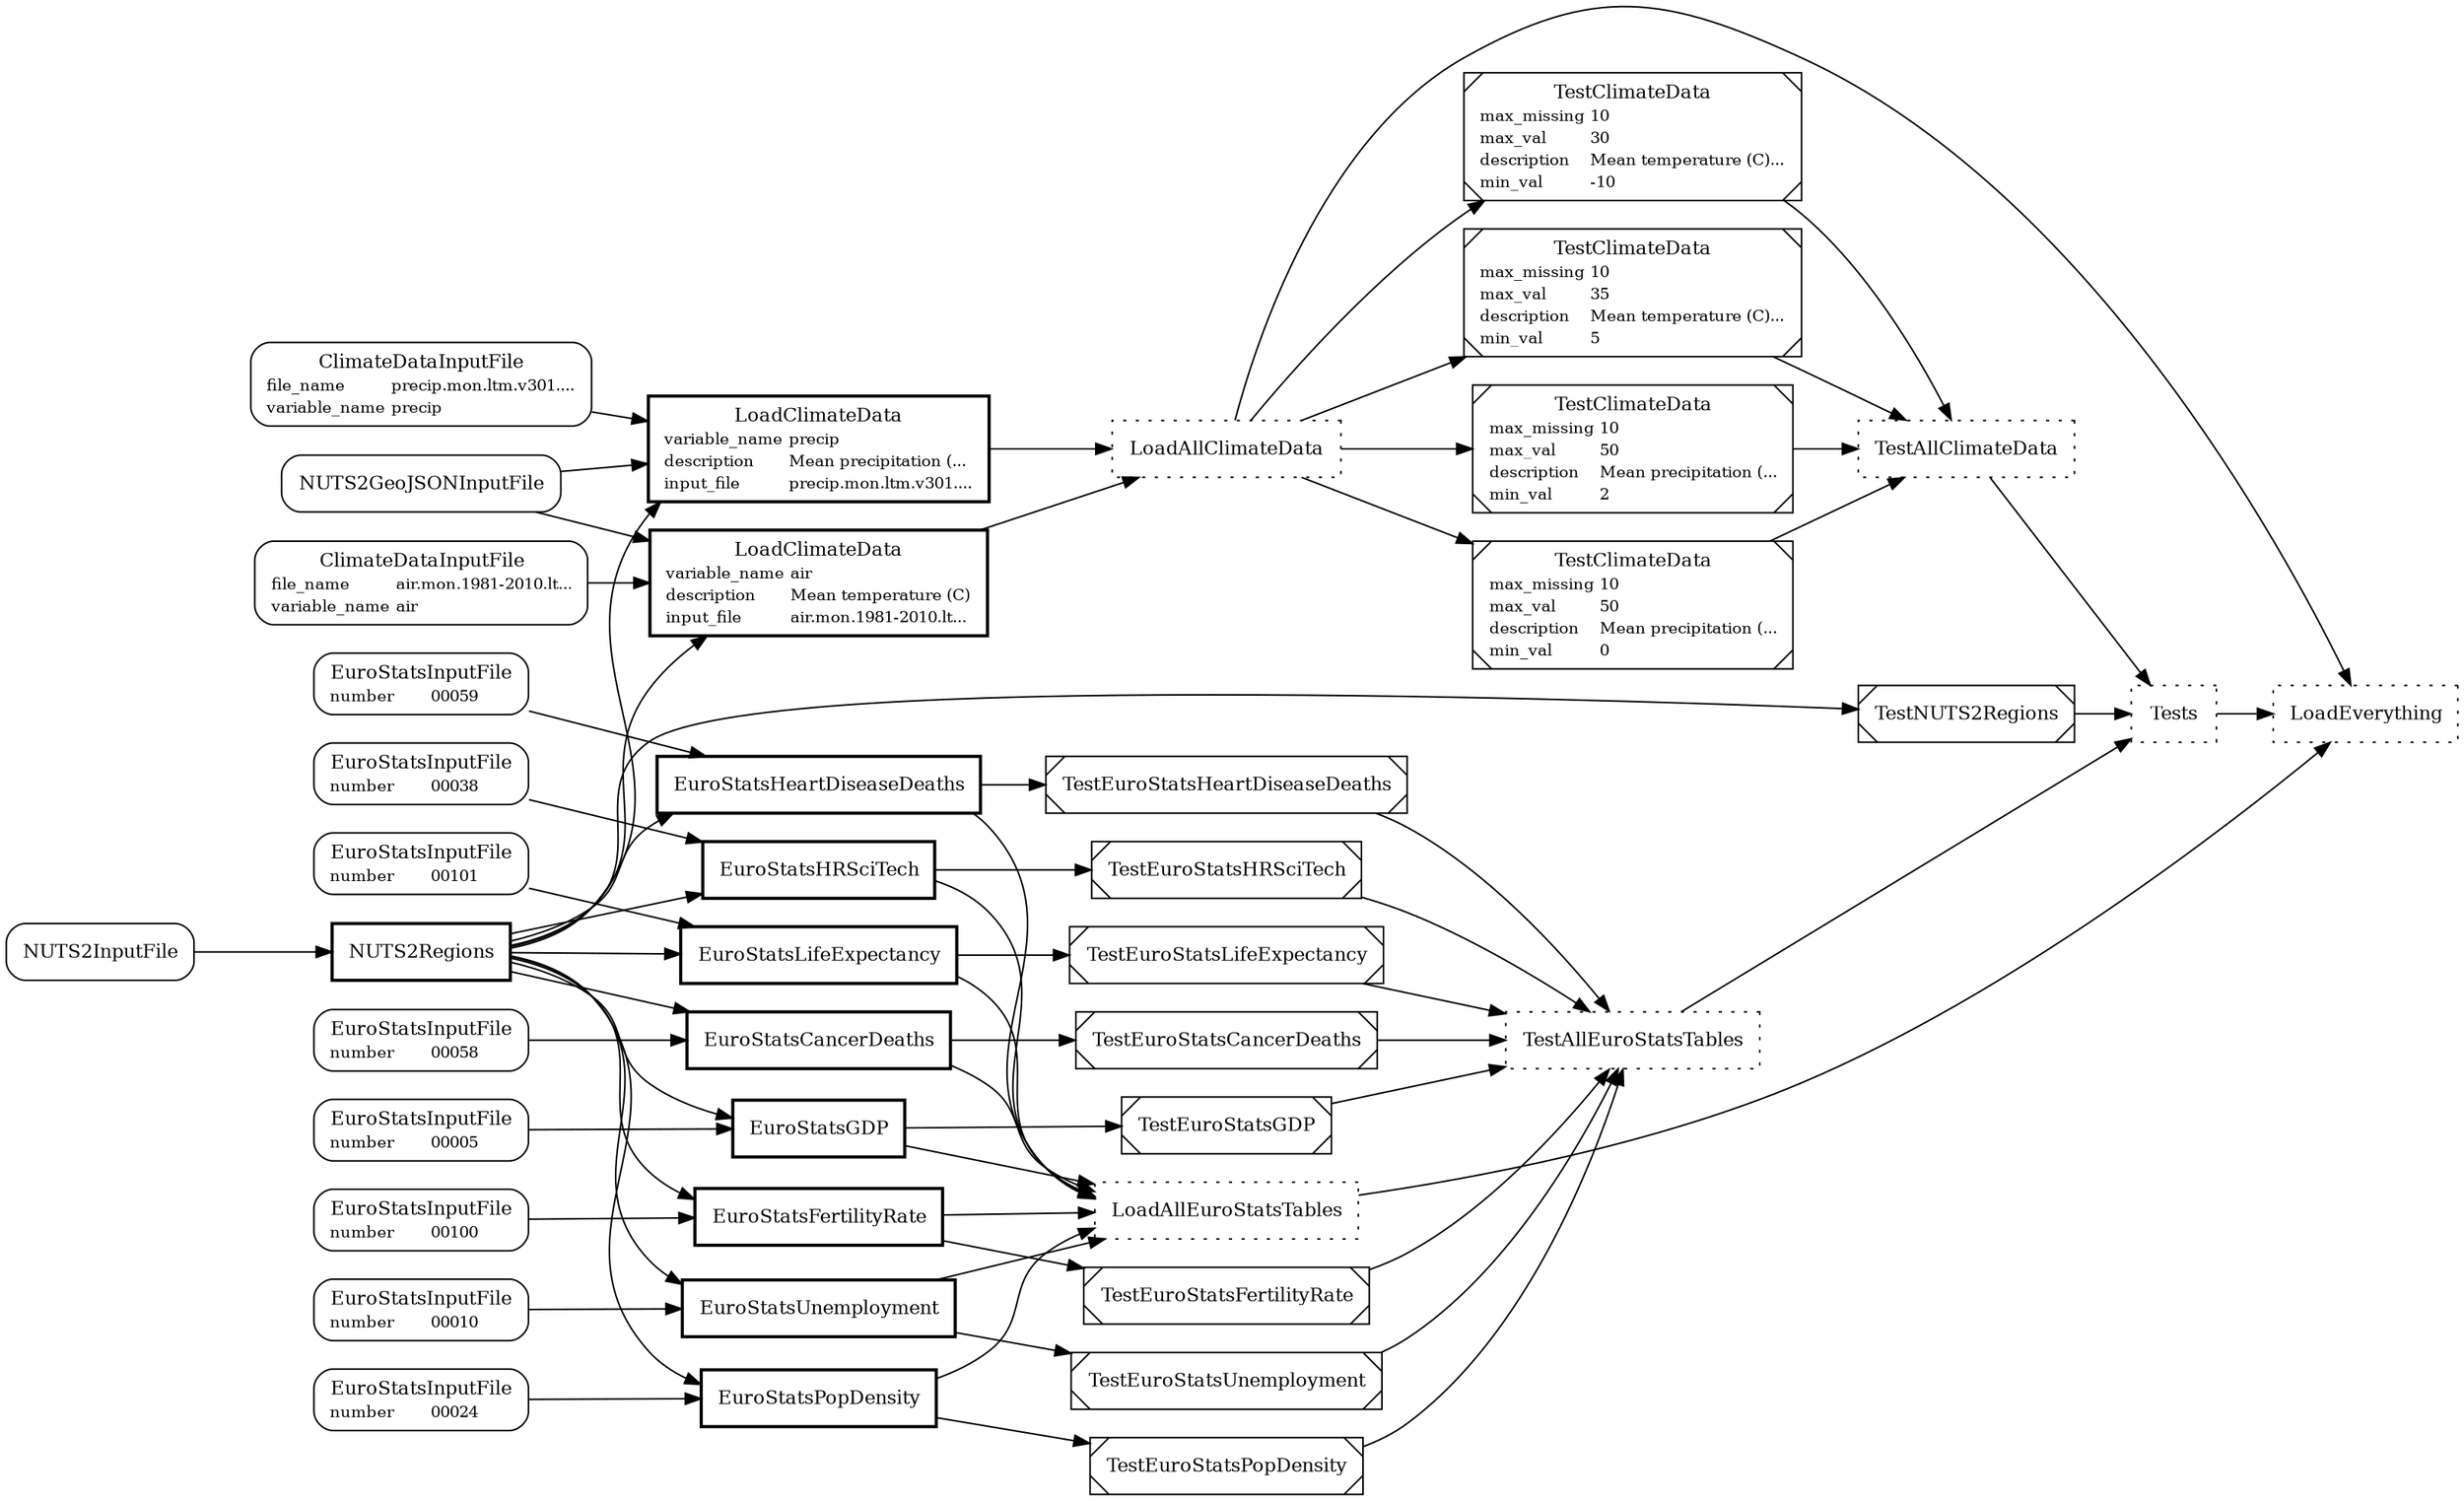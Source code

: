 digraph G {
rankdir=LR;
LoadEverything_ [label=< <TABLE BORDER="0" CELLSPACING="1" CELLPADDING="1"><TR><TD COLSPAN="2" ALIGN="CENTER"><FONT POINT-SIZE="12">LoadEverything</FONT></TD></TR></TABLE> >, shape="rect", style="dotted"];

LoadAllEuroStatsTables_ [label=< <TABLE BORDER="0" CELLSPACING="1" CELLPADDING="1"><TR><TD COLSPAN="2" ALIGN="CENTER"><FONT POINT-SIZE="12">LoadAllEuroStatsTables</FONT></TD></TR></TABLE> >, shape="rect", style="dotted"];

EuroStatsGDP_ [label=< <TABLE BORDER="0" CELLSPACING="1" CELLPADDING="1"><TR><TD COLSPAN="2" ALIGN="CENTER"><FONT POINT-SIZE="12">EuroStatsGDP</FONT></TD></TR></TABLE> >, shape="rect", style="bold"];

EuroStatsInputFile_number_00005 [label=< <TABLE BORDER="0" CELLSPACING="1" CELLPADDING="1"><TR><TD COLSPAN="2" ALIGN="CENTER"><FONT POINT-SIZE="12">EuroStatsInputFile</FONT></TD></TR><TR><TD ALIGN="LEFT"><FONT POINT-SIZE="10">number</FONT></TD><TD ALIGN="LEFT"><FONT POINT-SIZE="10">00005</FONT></TD></TR></TABLE> >, shape="rect", style="rounded"];

EuroStatsInputFile_number_00005 -> EuroStatsGDP_;

NUTS2Regions_ [label=< <TABLE BORDER="0" CELLSPACING="1" CELLPADDING="1"><TR><TD COLSPAN="2" ALIGN="CENTER"><FONT POINT-SIZE="12">NUTS2Regions</FONT></TD></TR></TABLE> >, shape="rect", style="bold"];

NUTS2InputFile_ [label=< <TABLE BORDER="0" CELLSPACING="1" CELLPADDING="1"><TR><TD COLSPAN="2" ALIGN="CENTER"><FONT POINT-SIZE="12">NUTS2InputFile</FONT></TD></TR></TABLE> >, shape="rect", style="rounded"];

NUTS2InputFile_ -> NUTS2Regions_;

NUTS2Regions_ -> EuroStatsGDP_;

EuroStatsGDP_ -> LoadAllEuroStatsTables_;

EuroStatsUnemployment_ [label=< <TABLE BORDER="0" CELLSPACING="1" CELLPADDING="1"><TR><TD COLSPAN="2" ALIGN="CENTER"><FONT POINT-SIZE="12">EuroStatsUnemployment</FONT></TD></TR></TABLE> >, shape="rect", style="bold"];

EuroStatsInputFile_number_00010 [label=< <TABLE BORDER="0" CELLSPACING="1" CELLPADDING="1"><TR><TD COLSPAN="2" ALIGN="CENTER"><FONT POINT-SIZE="12">EuroStatsInputFile</FONT></TD></TR><TR><TD ALIGN="LEFT"><FONT POINT-SIZE="10">number</FONT></TD><TD ALIGN="LEFT"><FONT POINT-SIZE="10">00010</FONT></TD></TR></TABLE> >, shape="rect", style="rounded"];

EuroStatsInputFile_number_00010 -> EuroStatsUnemployment_;

NUTS2Regions_ -> EuroStatsUnemployment_;

EuroStatsUnemployment_ -> LoadAllEuroStatsTables_;

EuroStatsPopDensity_ [label=< <TABLE BORDER="0" CELLSPACING="1" CELLPADDING="1"><TR><TD COLSPAN="2" ALIGN="CENTER"><FONT POINT-SIZE="12">EuroStatsPopDensity</FONT></TD></TR></TABLE> >, shape="rect", style="bold"];

EuroStatsInputFile_number_00024 [label=< <TABLE BORDER="0" CELLSPACING="1" CELLPADDING="1"><TR><TD COLSPAN="2" ALIGN="CENTER"><FONT POINT-SIZE="12">EuroStatsInputFile</FONT></TD></TR><TR><TD ALIGN="LEFT"><FONT POINT-SIZE="10">number</FONT></TD><TD ALIGN="LEFT"><FONT POINT-SIZE="10">00024</FONT></TD></TR></TABLE> >, shape="rect", style="rounded"];

EuroStatsInputFile_number_00024 -> EuroStatsPopDensity_;

NUTS2Regions_ -> EuroStatsPopDensity_;

EuroStatsPopDensity_ -> LoadAllEuroStatsTables_;

EuroStatsHRSciTech_ [label=< <TABLE BORDER="0" CELLSPACING="1" CELLPADDING="1"><TR><TD COLSPAN="2" ALIGN="CENTER"><FONT POINT-SIZE="12">EuroStatsHRSciTech</FONT></TD></TR></TABLE> >, shape="rect", style="bold"];

EuroStatsInputFile_number_00038 [label=< <TABLE BORDER="0" CELLSPACING="1" CELLPADDING="1"><TR><TD COLSPAN="2" ALIGN="CENTER"><FONT POINT-SIZE="12">EuroStatsInputFile</FONT></TD></TR><TR><TD ALIGN="LEFT"><FONT POINT-SIZE="10">number</FONT></TD><TD ALIGN="LEFT"><FONT POINT-SIZE="10">00038</FONT></TD></TR></TABLE> >, shape="rect", style="rounded"];

EuroStatsInputFile_number_00038 -> EuroStatsHRSciTech_;

NUTS2Regions_ -> EuroStatsHRSciTech_;

EuroStatsHRSciTech_ -> LoadAllEuroStatsTables_;

EuroStatsCancerDeaths_ [label=< <TABLE BORDER="0" CELLSPACING="1" CELLPADDING="1"><TR><TD COLSPAN="2" ALIGN="CENTER"><FONT POINT-SIZE="12">EuroStatsCancerDeaths</FONT></TD></TR></TABLE> >, shape="rect", style="bold"];

EuroStatsInputFile_number_00058 [label=< <TABLE BORDER="0" CELLSPACING="1" CELLPADDING="1"><TR><TD COLSPAN="2" ALIGN="CENTER"><FONT POINT-SIZE="12">EuroStatsInputFile</FONT></TD></TR><TR><TD ALIGN="LEFT"><FONT POINT-SIZE="10">number</FONT></TD><TD ALIGN="LEFT"><FONT POINT-SIZE="10">00058</FONT></TD></TR></TABLE> >, shape="rect", style="rounded"];

EuroStatsInputFile_number_00058 -> EuroStatsCancerDeaths_;

NUTS2Regions_ -> EuroStatsCancerDeaths_;

EuroStatsCancerDeaths_ -> LoadAllEuroStatsTables_;

EuroStatsHeartDiseaseDeaths_ [label=< <TABLE BORDER="0" CELLSPACING="1" CELLPADDING="1"><TR><TD COLSPAN="2" ALIGN="CENTER"><FONT POINT-SIZE="12">EuroStatsHeartDiseaseDeaths</FONT></TD></TR></TABLE> >, shape="rect", style="bold"];

EuroStatsInputFile_number_00059 [label=< <TABLE BORDER="0" CELLSPACING="1" CELLPADDING="1"><TR><TD COLSPAN="2" ALIGN="CENTER"><FONT POINT-SIZE="12">EuroStatsInputFile</FONT></TD></TR><TR><TD ALIGN="LEFT"><FONT POINT-SIZE="10">number</FONT></TD><TD ALIGN="LEFT"><FONT POINT-SIZE="10">00059</FONT></TD></TR></TABLE> >, shape="rect", style="rounded"];

EuroStatsInputFile_number_00059 -> EuroStatsHeartDiseaseDeaths_;

NUTS2Regions_ -> EuroStatsHeartDiseaseDeaths_;

EuroStatsHeartDiseaseDeaths_ -> LoadAllEuroStatsTables_;

EuroStatsFertilityRate_ [label=< <TABLE BORDER="0" CELLSPACING="1" CELLPADDING="1"><TR><TD COLSPAN="2" ALIGN="CENTER"><FONT POINT-SIZE="12">EuroStatsFertilityRate</FONT></TD></TR></TABLE> >, shape="rect", style="bold"];

EuroStatsInputFile_number_00100 [label=< <TABLE BORDER="0" CELLSPACING="1" CELLPADDING="1"><TR><TD COLSPAN="2" ALIGN="CENTER"><FONT POINT-SIZE="12">EuroStatsInputFile</FONT></TD></TR><TR><TD ALIGN="LEFT"><FONT POINT-SIZE="10">number</FONT></TD><TD ALIGN="LEFT"><FONT POINT-SIZE="10">00100</FONT></TD></TR></TABLE> >, shape="rect", style="rounded"];

EuroStatsInputFile_number_00100 -> EuroStatsFertilityRate_;

NUTS2Regions_ -> EuroStatsFertilityRate_;

EuroStatsFertilityRate_ -> LoadAllEuroStatsTables_;

EuroStatsLifeExpectancy_ [label=< <TABLE BORDER="0" CELLSPACING="1" CELLPADDING="1"><TR><TD COLSPAN="2" ALIGN="CENTER"><FONT POINT-SIZE="12">EuroStatsLifeExpectancy</FONT></TD></TR></TABLE> >, shape="rect", style="bold"];

EuroStatsInputFile_number_00101 [label=< <TABLE BORDER="0" CELLSPACING="1" CELLPADDING="1"><TR><TD COLSPAN="2" ALIGN="CENTER"><FONT POINT-SIZE="12">EuroStatsInputFile</FONT></TD></TR><TR><TD ALIGN="LEFT"><FONT POINT-SIZE="10">number</FONT></TD><TD ALIGN="LEFT"><FONT POINT-SIZE="10">00101</FONT></TD></TR></TABLE> >, shape="rect", style="rounded"];

EuroStatsInputFile_number_00101 -> EuroStatsLifeExpectancy_;

NUTS2Regions_ -> EuroStatsLifeExpectancy_;

EuroStatsLifeExpectancy_ -> LoadAllEuroStatsTables_;

LoadAllEuroStatsTables_ -> LoadEverything_;

LoadAllClimateData_ [label=< <TABLE BORDER="0" CELLSPACING="1" CELLPADDING="1"><TR><TD COLSPAN="2" ALIGN="CENTER"><FONT POINT-SIZE="12">LoadAllClimateData</FONT></TD></TR></TABLE> >, shape="rect", style="dotted"];

LoadClimateData_description_Mean_precipitation_mm_input_file_precipmonltmv301nc_variable_name_precip [label=< <TABLE BORDER="0" CELLSPACING="1" CELLPADDING="1"><TR><TD COLSPAN="2" ALIGN="CENTER"><FONT POINT-SIZE="12">LoadClimateData</FONT></TD></TR><TR><TD ALIGN="LEFT"><FONT POINT-SIZE="10">variable_name</FONT></TD><TD ALIGN="LEFT"><FONT POINT-SIZE="10">precip</FONT></TD></TR><TR><TD ALIGN="LEFT"><FONT POINT-SIZE="10">description</FONT></TD><TD ALIGN="LEFT"><FONT POINT-SIZE="10">Mean precipitation (...</FONT></TD></TR><TR><TD ALIGN="LEFT"><FONT POINT-SIZE="10">input_file</FONT></TD><TD ALIGN="LEFT"><FONT POINT-SIZE="10">precip.mon.ltm.v301....</FONT></TD></TR></TABLE> >, shape="rect", style="bold"];

ClimateDataInputFile_file_name_precipmonltmv301nc_variable_name_precip [label=< <TABLE BORDER="0" CELLSPACING="1" CELLPADDING="1"><TR><TD COLSPAN="2" ALIGN="CENTER"><FONT POINT-SIZE="12">ClimateDataInputFile</FONT></TD></TR><TR><TD ALIGN="LEFT"><FONT POINT-SIZE="10">file_name</FONT></TD><TD ALIGN="LEFT"><FONT POINT-SIZE="10">precip.mon.ltm.v301....</FONT></TD></TR><TR><TD ALIGN="LEFT"><FONT POINT-SIZE="10">variable_name</FONT></TD><TD ALIGN="LEFT"><FONT POINT-SIZE="10">precip</FONT></TD></TR></TABLE> >, shape="rect", style="rounded"];

ClimateDataInputFile_file_name_precipmonltmv301nc_variable_name_precip -> LoadClimateData_description_Mean_precipitation_mm_input_file_precipmonltmv301nc_variable_name_precip;

NUTS2GeoJSONInputFile_ [label=< <TABLE BORDER="0" CELLSPACING="1" CELLPADDING="1"><TR><TD COLSPAN="2" ALIGN="CENTER"><FONT POINT-SIZE="12">NUTS2GeoJSONInputFile</FONT></TD></TR></TABLE> >, shape="rect", style="rounded"];

NUTS2GeoJSONInputFile_ -> LoadClimateData_description_Mean_precipitation_mm_input_file_precipmonltmv301nc_variable_name_precip;

NUTS2Regions_ -> LoadClimateData_description_Mean_precipitation_mm_input_file_precipmonltmv301nc_variable_name_precip;

LoadClimateData_description_Mean_precipitation_mm_input_file_precipmonltmv301nc_variable_name_precip -> LoadAllClimateData_;

LoadClimateData_description_Mean_temperature_C_input_file_airmon19812010ltmv301nc_variable_name_air [label=< <TABLE BORDER="0" CELLSPACING="1" CELLPADDING="1"><TR><TD COLSPAN="2" ALIGN="CENTER"><FONT POINT-SIZE="12">LoadClimateData</FONT></TD></TR><TR><TD ALIGN="LEFT"><FONT POINT-SIZE="10">variable_name</FONT></TD><TD ALIGN="LEFT"><FONT POINT-SIZE="10">air</FONT></TD></TR><TR><TD ALIGN="LEFT"><FONT POINT-SIZE="10">description</FONT></TD><TD ALIGN="LEFT"><FONT POINT-SIZE="10">Mean temperature (C)</FONT></TD></TR><TR><TD ALIGN="LEFT"><FONT POINT-SIZE="10">input_file</FONT></TD><TD ALIGN="LEFT"><FONT POINT-SIZE="10">air.mon.1981-2010.lt...</FONT></TD></TR></TABLE> >, shape="rect", style="bold"];

ClimateDataInputFile_file_name_airmon19812010ltmv301nc_variable_name_air [label=< <TABLE BORDER="0" CELLSPACING="1" CELLPADDING="1"><TR><TD COLSPAN="2" ALIGN="CENTER"><FONT POINT-SIZE="12">ClimateDataInputFile</FONT></TD></TR><TR><TD ALIGN="LEFT"><FONT POINT-SIZE="10">file_name</FONT></TD><TD ALIGN="LEFT"><FONT POINT-SIZE="10">air.mon.1981-2010.lt...</FONT></TD></TR><TR><TD ALIGN="LEFT"><FONT POINT-SIZE="10">variable_name</FONT></TD><TD ALIGN="LEFT"><FONT POINT-SIZE="10">air</FONT></TD></TR></TABLE> >, shape="rect", style="rounded"];

ClimateDataInputFile_file_name_airmon19812010ltmv301nc_variable_name_air -> LoadClimateData_description_Mean_temperature_C_input_file_airmon19812010ltmv301nc_variable_name_air;

NUTS2GeoJSONInputFile_ -> LoadClimateData_description_Mean_temperature_C_input_file_airmon19812010ltmv301nc_variable_name_air;

NUTS2Regions_ -> LoadClimateData_description_Mean_temperature_C_input_file_airmon19812010ltmv301nc_variable_name_air;

LoadClimateData_description_Mean_temperature_C_input_file_airmon19812010ltmv301nc_variable_name_air -> LoadAllClimateData_;

LoadAllClimateData_ -> LoadEverything_;

Tests_ [label=< <TABLE BORDER="0" CELLSPACING="1" CELLPADDING="1"><TR><TD COLSPAN="2" ALIGN="CENTER"><FONT POINT-SIZE="12">Tests</FONT></TD></TR></TABLE> >, shape="rect", style="dotted"];

TestNUTS2Regions_ [label=< <TABLE BORDER="0" CELLSPACING="1" CELLPADDING="1"><TR><TD COLSPAN="2" ALIGN="CENTER"><FONT POINT-SIZE="12">TestNUTS2Regions</FONT></TD></TR></TABLE> >, shape="rect", style="diagonals"];

NUTS2Regions_ -> TestNUTS2Regions_;

TestNUTS2Regions_ -> Tests_;

TestAllEuroStatsTables_ [label=< <TABLE BORDER="0" CELLSPACING="1" CELLPADDING="1"><TR><TD COLSPAN="2" ALIGN="CENTER"><FONT POINT-SIZE="12">TestAllEuroStatsTables</FONT></TD></TR></TABLE> >, shape="rect", style="dotted"];

TestEuroStatsGDP_ [label=< <TABLE BORDER="0" CELLSPACING="1" CELLPADDING="1"><TR><TD COLSPAN="2" ALIGN="CENTER"><FONT POINT-SIZE="12">TestEuroStatsGDP</FONT></TD></TR></TABLE> >, shape="rect", style="diagonals"];

EuroStatsGDP_ -> TestEuroStatsGDP_;

TestEuroStatsGDP_ -> TestAllEuroStatsTables_;

TestEuroStatsUnemployment_ [label=< <TABLE BORDER="0" CELLSPACING="1" CELLPADDING="1"><TR><TD COLSPAN="2" ALIGN="CENTER"><FONT POINT-SIZE="12">TestEuroStatsUnemployment</FONT></TD></TR></TABLE> >, shape="rect", style="diagonals"];

EuroStatsUnemployment_ -> TestEuroStatsUnemployment_;

TestEuroStatsUnemployment_ -> TestAllEuroStatsTables_;

TestEuroStatsPopDensity_ [label=< <TABLE BORDER="0" CELLSPACING="1" CELLPADDING="1"><TR><TD COLSPAN="2" ALIGN="CENTER"><FONT POINT-SIZE="12">TestEuroStatsPopDensity</FONT></TD></TR></TABLE> >, shape="rect", style="diagonals"];

EuroStatsPopDensity_ -> TestEuroStatsPopDensity_;

TestEuroStatsPopDensity_ -> TestAllEuroStatsTables_;

TestEuroStatsHRSciTech_ [label=< <TABLE BORDER="0" CELLSPACING="1" CELLPADDING="1"><TR><TD COLSPAN="2" ALIGN="CENTER"><FONT POINT-SIZE="12">TestEuroStatsHRSciTech</FONT></TD></TR></TABLE> >, shape="rect", style="diagonals"];

EuroStatsHRSciTech_ -> TestEuroStatsHRSciTech_;

TestEuroStatsHRSciTech_ -> TestAllEuroStatsTables_;

TestEuroStatsCancerDeaths_ [label=< <TABLE BORDER="0" CELLSPACING="1" CELLPADDING="1"><TR><TD COLSPAN="2" ALIGN="CENTER"><FONT POINT-SIZE="12">TestEuroStatsCancerDeaths</FONT></TD></TR></TABLE> >, shape="rect", style="diagonals"];

EuroStatsCancerDeaths_ -> TestEuroStatsCancerDeaths_;

TestEuroStatsCancerDeaths_ -> TestAllEuroStatsTables_;

TestEuroStatsHeartDiseaseDeaths_ [label=< <TABLE BORDER="0" CELLSPACING="1" CELLPADDING="1"><TR><TD COLSPAN="2" ALIGN="CENTER"><FONT POINT-SIZE="12">TestEuroStatsHeartDiseaseDeaths</FONT></TD></TR></TABLE> >, shape="rect", style="diagonals"];

EuroStatsHeartDiseaseDeaths_ -> TestEuroStatsHeartDiseaseDeaths_;

TestEuroStatsHeartDiseaseDeaths_ -> TestAllEuroStatsTables_;

TestEuroStatsFertilityRate_ [label=< <TABLE BORDER="0" CELLSPACING="1" CELLPADDING="1"><TR><TD COLSPAN="2" ALIGN="CENTER"><FONT POINT-SIZE="12">TestEuroStatsFertilityRate</FONT></TD></TR></TABLE> >, shape="rect", style="diagonals"];

EuroStatsFertilityRate_ -> TestEuroStatsFertilityRate_;

TestEuroStatsFertilityRate_ -> TestAllEuroStatsTables_;

TestEuroStatsLifeExpectancy_ [label=< <TABLE BORDER="0" CELLSPACING="1" CELLPADDING="1"><TR><TD COLSPAN="2" ALIGN="CENTER"><FONT POINT-SIZE="12">TestEuroStatsLifeExpectancy</FONT></TD></TR></TABLE> >, shape="rect", style="diagonals"];

EuroStatsLifeExpectancy_ -> TestEuroStatsLifeExpectancy_;

TestEuroStatsLifeExpectancy_ -> TestAllEuroStatsTables_;

TestAllEuroStatsTables_ -> Tests_;

TestAllClimateData_ [label=< <TABLE BORDER="0" CELLSPACING="1" CELLPADDING="1"><TR><TD COLSPAN="2" ALIGN="CENTER"><FONT POINT-SIZE="12">TestAllClimateData</FONT></TD></TR></TABLE> >, shape="rect", style="dotted"];

TestClimateData_description_Mean_temperature_C_OctMar_max_missing_10_max_val_30_min_val_10 [label=< <TABLE BORDER="0" CELLSPACING="1" CELLPADDING="1"><TR><TD COLSPAN="2" ALIGN="CENTER"><FONT POINT-SIZE="12">TestClimateData</FONT></TD></TR><TR><TD ALIGN="LEFT"><FONT POINT-SIZE="10">max_missing</FONT></TD><TD ALIGN="LEFT"><FONT POINT-SIZE="10">10</FONT></TD></TR><TR><TD ALIGN="LEFT"><FONT POINT-SIZE="10">max_val</FONT></TD><TD ALIGN="LEFT"><FONT POINT-SIZE="10">30</FONT></TD></TR><TR><TD ALIGN="LEFT"><FONT POINT-SIZE="10">description</FONT></TD><TD ALIGN="LEFT"><FONT POINT-SIZE="10">Mean temperature (C)...</FONT></TD></TR><TR><TD ALIGN="LEFT"><FONT POINT-SIZE="10">min_val</FONT></TD><TD ALIGN="LEFT"><FONT POINT-SIZE="10">-10</FONT></TD></TR></TABLE> >, shape="rect", style="diagonals"];

LoadAllClimateData_ -> TestClimateData_description_Mean_temperature_C_OctMar_max_missing_10_max_val_30_min_val_10;

TestClimateData_description_Mean_temperature_C_OctMar_max_missing_10_max_val_30_min_val_10 -> TestAllClimateData_;

TestClimateData_description_Mean_temperature_C_AprSep_max_missing_10_max_val_35_min_val_5 [label=< <TABLE BORDER="0" CELLSPACING="1" CELLPADDING="1"><TR><TD COLSPAN="2" ALIGN="CENTER"><FONT POINT-SIZE="12">TestClimateData</FONT></TD></TR><TR><TD ALIGN="LEFT"><FONT POINT-SIZE="10">max_missing</FONT></TD><TD ALIGN="LEFT"><FONT POINT-SIZE="10">10</FONT></TD></TR><TR><TD ALIGN="LEFT"><FONT POINT-SIZE="10">max_val</FONT></TD><TD ALIGN="LEFT"><FONT POINT-SIZE="10">35</FONT></TD></TR><TR><TD ALIGN="LEFT"><FONT POINT-SIZE="10">description</FONT></TD><TD ALIGN="LEFT"><FONT POINT-SIZE="10">Mean temperature (C)...</FONT></TD></TR><TR><TD ALIGN="LEFT"><FONT POINT-SIZE="10">min_val</FONT></TD><TD ALIGN="LEFT"><FONT POINT-SIZE="10">5</FONT></TD></TR></TABLE> >, shape="rect", style="diagonals"];

LoadAllClimateData_ -> TestClimateData_description_Mean_temperature_C_AprSep_max_missing_10_max_val_35_min_val_5;

TestClimateData_description_Mean_temperature_C_AprSep_max_missing_10_max_val_35_min_val_5 -> TestAllClimateData_;

TestClimateData_description_Mean_precipitation_mm_OctMar_max_missing_10_max_val_50_min_val_2 [label=< <TABLE BORDER="0" CELLSPACING="1" CELLPADDING="1"><TR><TD COLSPAN="2" ALIGN="CENTER"><FONT POINT-SIZE="12">TestClimateData</FONT></TD></TR><TR><TD ALIGN="LEFT"><FONT POINT-SIZE="10">max_missing</FONT></TD><TD ALIGN="LEFT"><FONT POINT-SIZE="10">10</FONT></TD></TR><TR><TD ALIGN="LEFT"><FONT POINT-SIZE="10">max_val</FONT></TD><TD ALIGN="LEFT"><FONT POINT-SIZE="10">50</FONT></TD></TR><TR><TD ALIGN="LEFT"><FONT POINT-SIZE="10">description</FONT></TD><TD ALIGN="LEFT"><FONT POINT-SIZE="10">Mean precipitation (...</FONT></TD></TR><TR><TD ALIGN="LEFT"><FONT POINT-SIZE="10">min_val</FONT></TD><TD ALIGN="LEFT"><FONT POINT-SIZE="10">2</FONT></TD></TR></TABLE> >, shape="rect", style="diagonals"];

LoadAllClimateData_ -> TestClimateData_description_Mean_precipitation_mm_OctMar_max_missing_10_max_val_50_min_val_2;

TestClimateData_description_Mean_precipitation_mm_OctMar_max_missing_10_max_val_50_min_val_2 -> TestAllClimateData_;

TestClimateData_description_Mean_precipitation_mm_AprSep_max_missing_10_max_val_50_min_val_0 [label=< <TABLE BORDER="0" CELLSPACING="1" CELLPADDING="1"><TR><TD COLSPAN="2" ALIGN="CENTER"><FONT POINT-SIZE="12">TestClimateData</FONT></TD></TR><TR><TD ALIGN="LEFT"><FONT POINT-SIZE="10">max_missing</FONT></TD><TD ALIGN="LEFT"><FONT POINT-SIZE="10">10</FONT></TD></TR><TR><TD ALIGN="LEFT"><FONT POINT-SIZE="10">max_val</FONT></TD><TD ALIGN="LEFT"><FONT POINT-SIZE="10">50</FONT></TD></TR><TR><TD ALIGN="LEFT"><FONT POINT-SIZE="10">description</FONT></TD><TD ALIGN="LEFT"><FONT POINT-SIZE="10">Mean precipitation (...</FONT></TD></TR><TR><TD ALIGN="LEFT"><FONT POINT-SIZE="10">min_val</FONT></TD><TD ALIGN="LEFT"><FONT POINT-SIZE="10">0</FONT></TD></TR></TABLE> >, shape="rect", style="diagonals"];

LoadAllClimateData_ -> TestClimateData_description_Mean_precipitation_mm_AprSep_max_missing_10_max_val_50_min_val_0;

TestClimateData_description_Mean_precipitation_mm_AprSep_max_missing_10_max_val_50_min_val_0 -> TestAllClimateData_;

TestAllClimateData_ -> Tests_;

Tests_ -> LoadEverything_;

}